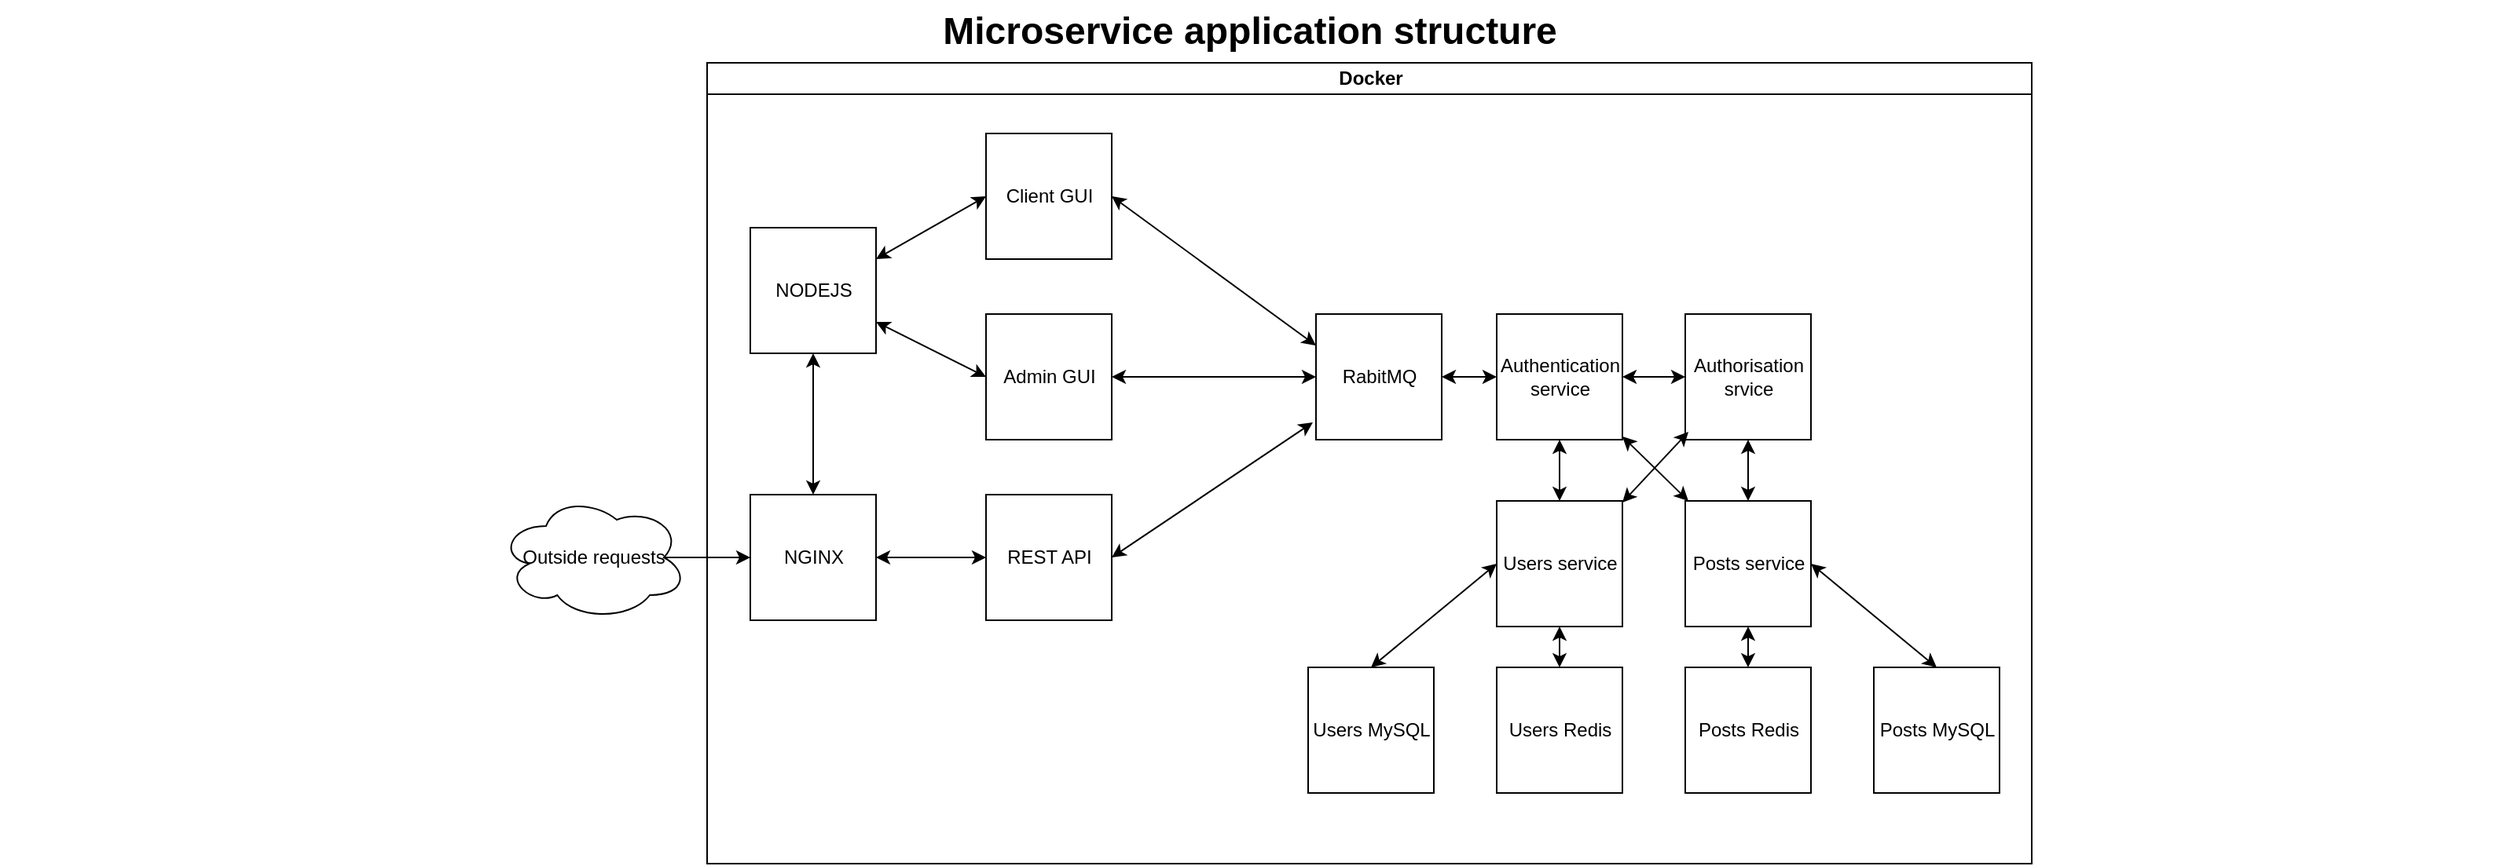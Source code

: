 <mxfile version="11.2.5" type="device" pages="1"><diagram name="Page-1" id="74b105a0-9070-1c63-61bc-23e55f88626e"><mxGraphModel dx="2062" dy="764" grid="1" gridSize="10" guides="1" tooltips="1" connect="1" arrows="1" fold="1" page="1" pageScale="1.5" pageWidth="1169" pageHeight="826" background="none" math="0" shadow="0"><root><mxCell id="0" style=";html=1;"/><mxCell id="1" style=";html=1;" parent="0"/><mxCell id="10b056a9c633e61c-30" value="Microservice application structure" style="text;strokeColor=none;fillColor=none;html=1;fontSize=24;fontStyle=1;verticalAlign=middle;align=center;" parent="1" vertex="1"><mxGeometry x="80" y="40" width="1590" height="40" as="geometry"/></mxCell><mxCell id="hUgh1wzsJBpYzBAhfkhL-1" value="NGINX" style="whiteSpace=wrap;html=1;aspect=fixed;" vertex="1" parent="1"><mxGeometry x="557.5" y="355" width="80" height="80" as="geometry"/></mxCell><mxCell id="hUgh1wzsJBpYzBAhfkhL-2" value="Outside requests" style="ellipse;shape=cloud;whiteSpace=wrap;html=1;" vertex="1" parent="1"><mxGeometry x="397.5" y="355" width="120" height="80" as="geometry"/></mxCell><mxCell id="hUgh1wzsJBpYzBAhfkhL-3" value="" style="endArrow=classic;html=1;entryX=0;entryY=0.5;entryDx=0;entryDy=0;exitX=0.875;exitY=0.5;exitDx=0;exitDy=0;exitPerimeter=0;" edge="1" parent="1" source="hUgh1wzsJBpYzBAhfkhL-2" target="hUgh1wzsJBpYzBAhfkhL-1"><mxGeometry width="50" height="50" relative="1" as="geometry"><mxPoint x="317.5" y="495" as="sourcePoint"/><mxPoint x="367.5" y="445" as="targetPoint"/></mxGeometry></mxCell><mxCell id="hUgh1wzsJBpYzBAhfkhL-4" value="NODEJS" style="whiteSpace=wrap;html=1;aspect=fixed;" vertex="1" parent="1"><mxGeometry x="557.5" y="185" width="80" height="80" as="geometry"/></mxCell><mxCell id="hUgh1wzsJBpYzBAhfkhL-5" value="REST API" style="whiteSpace=wrap;html=1;aspect=fixed;" vertex="1" parent="1"><mxGeometry x="707.5" y="355" width="80" height="80" as="geometry"/></mxCell><mxCell id="hUgh1wzsJBpYzBAhfkhL-6" value="Users service" style="whiteSpace=wrap;html=1;aspect=fixed;" vertex="1" parent="1"><mxGeometry x="1032.5" y="359" width="80" height="80" as="geometry"/></mxCell><mxCell id="hUgh1wzsJBpYzBAhfkhL-7" value="Posts service" style="whiteSpace=wrap;html=1;aspect=fixed;" vertex="1" parent="1"><mxGeometry x="1152.5" y="359" width="80" height="80" as="geometry"/></mxCell><mxCell id="hUgh1wzsJBpYzBAhfkhL-9" value="" style="endArrow=classic;startArrow=classic;html=1;entryX=0.5;entryY=1;entryDx=0;entryDy=0;exitX=0.5;exitY=0;exitDx=0;exitDy=0;" edge="1" parent="1" source="hUgh1wzsJBpYzBAhfkhL-1" target="hUgh1wzsJBpYzBAhfkhL-4"><mxGeometry width="50" height="50" relative="1" as="geometry"><mxPoint x="317.5" y="675" as="sourcePoint"/><mxPoint x="367.5" y="625" as="targetPoint"/></mxGeometry></mxCell><mxCell id="hUgh1wzsJBpYzBAhfkhL-10" value="Authentication service" style="whiteSpace=wrap;html=1;aspect=fixed;" vertex="1" parent="1"><mxGeometry x="1032.5" y="240" width="80" height="80" as="geometry"/></mxCell><mxCell id="hUgh1wzsJBpYzBAhfkhL-11" value="Authorisation srvice" style="whiteSpace=wrap;html=1;aspect=fixed;" vertex="1" parent="1"><mxGeometry x="1152.5" y="240" width="80" height="80" as="geometry"/></mxCell><mxCell id="hUgh1wzsJBpYzBAhfkhL-12" value="" style="endArrow=classic;startArrow=classic;html=1;entryX=0;entryY=0.5;entryDx=0;entryDy=0;exitX=1;exitY=0.5;exitDx=0;exitDy=0;" edge="1" parent="1" source="hUgh1wzsJBpYzBAhfkhL-1" target="hUgh1wzsJBpYzBAhfkhL-5"><mxGeometry width="50" height="50" relative="1" as="geometry"><mxPoint x="317.5" y="555" as="sourcePoint"/><mxPoint x="367.5" y="505" as="targetPoint"/></mxGeometry></mxCell><mxCell id="hUgh1wzsJBpYzBAhfkhL-14" value="" style="endArrow=classic;startArrow=classic;html=1;" edge="1" parent="1" source="hUgh1wzsJBpYzBAhfkhL-10"><mxGeometry width="50" height="50" relative="1" as="geometry"><mxPoint x="1112.5" y="330" as="sourcePoint"/><mxPoint x="1152.5" y="280" as="targetPoint"/></mxGeometry></mxCell><mxCell id="hUgh1wzsJBpYzBAhfkhL-15" value="" style="endArrow=classic;startArrow=classic;html=1;entryX=0.5;entryY=1;entryDx=0;entryDy=0;exitX=0.5;exitY=0;exitDx=0;exitDy=0;" edge="1" parent="1" source="hUgh1wzsJBpYzBAhfkhL-6" target="hUgh1wzsJBpYzBAhfkhL-10"><mxGeometry width="50" height="50" relative="1" as="geometry"><mxPoint x="1052.5" y="370" as="sourcePoint"/><mxPoint x="1102.5" y="320" as="targetPoint"/></mxGeometry></mxCell><mxCell id="hUgh1wzsJBpYzBAhfkhL-16" value="" style="endArrow=classic;startArrow=classic;html=1;entryX=0.5;entryY=1;entryDx=0;entryDy=0;exitX=0.5;exitY=0;exitDx=0;exitDy=0;" edge="1" parent="1" source="hUgh1wzsJBpYzBAhfkhL-7" target="hUgh1wzsJBpYzBAhfkhL-11"><mxGeometry width="50" height="50" relative="1" as="geometry"><mxPoint x="1172.5" y="370" as="sourcePoint"/><mxPoint x="1222.5" y="320" as="targetPoint"/></mxGeometry></mxCell><mxCell id="hUgh1wzsJBpYzBAhfkhL-19" value="" style="endArrow=classic;startArrow=classic;html=1;entryX=0.025;entryY=0.938;entryDx=0;entryDy=0;entryPerimeter=0;" edge="1" parent="1" target="hUgh1wzsJBpYzBAhfkhL-11"><mxGeometry width="50" height="50" relative="1" as="geometry"><mxPoint x="1112.5" y="360" as="sourcePoint"/><mxPoint x="1162.5" y="310" as="targetPoint"/></mxGeometry></mxCell><mxCell id="hUgh1wzsJBpYzBAhfkhL-20" value="" style="endArrow=classic;startArrow=classic;html=1;entryX=1;entryY=0.975;entryDx=0;entryDy=0;entryPerimeter=0;exitX=0.025;exitY=0;exitDx=0;exitDy=0;exitPerimeter=0;" edge="1" parent="1" source="hUgh1wzsJBpYzBAhfkhL-7" target="hUgh1wzsJBpYzBAhfkhL-10"><mxGeometry width="50" height="50" relative="1" as="geometry"><mxPoint x="1102.5" y="360" as="sourcePoint"/><mxPoint x="1152.5" y="310" as="targetPoint"/></mxGeometry></mxCell><mxCell id="hUgh1wzsJBpYzBAhfkhL-21" value="RabitMQ" style="whiteSpace=wrap;html=1;aspect=fixed;" vertex="1" parent="1"><mxGeometry x="917.5" y="240" width="80" height="80" as="geometry"/></mxCell><mxCell id="hUgh1wzsJBpYzBAhfkhL-22" value="Client GUI" style="whiteSpace=wrap;html=1;aspect=fixed;" vertex="1" parent="1"><mxGeometry x="707.5" y="125" width="80" height="80" as="geometry"/></mxCell><mxCell id="hUgh1wzsJBpYzBAhfkhL-23" value="Admin GUI" style="whiteSpace=wrap;html=1;aspect=fixed;" vertex="1" parent="1"><mxGeometry x="707.5" y="240" width="80" height="80" as="geometry"/></mxCell><mxCell id="hUgh1wzsJBpYzBAhfkhL-24" value="" style="endArrow=classic;startArrow=classic;html=1;exitX=1;exitY=0.25;exitDx=0;exitDy=0;entryX=0;entryY=0.5;entryDx=0;entryDy=0;" edge="1" parent="1" source="hUgh1wzsJBpYzBAhfkhL-4" target="hUgh1wzsJBpYzBAhfkhL-22"><mxGeometry width="50" height="50" relative="1" as="geometry"><mxPoint x="827.5" y="195" as="sourcePoint"/><mxPoint x="877.5" y="145" as="targetPoint"/></mxGeometry></mxCell><mxCell id="hUgh1wzsJBpYzBAhfkhL-25" value="" style="endArrow=classic;startArrow=classic;html=1;exitX=1;exitY=0.75;exitDx=0;exitDy=0;entryX=0;entryY=0.5;entryDx=0;entryDy=0;" edge="1" parent="1" source="hUgh1wzsJBpYzBAhfkhL-4" target="hUgh1wzsJBpYzBAhfkhL-23"><mxGeometry width="50" height="50" relative="1" as="geometry"><mxPoint x="817.5" y="305" as="sourcePoint"/><mxPoint x="867.5" y="255" as="targetPoint"/></mxGeometry></mxCell><mxCell id="hUgh1wzsJBpYzBAhfkhL-26" value="" style="endArrow=classic;startArrow=classic;html=1;exitX=1;exitY=0.5;exitDx=0;exitDy=0;entryX=0;entryY=0.25;entryDx=0;entryDy=0;" edge="1" parent="1" source="hUgh1wzsJBpYzBAhfkhL-22" target="hUgh1wzsJBpYzBAhfkhL-21"><mxGeometry width="50" height="50" relative="1" as="geometry"><mxPoint x="827.5" y="235" as="sourcePoint"/><mxPoint x="877.5" y="185" as="targetPoint"/></mxGeometry></mxCell><mxCell id="hUgh1wzsJBpYzBAhfkhL-27" value="" style="endArrow=classic;startArrow=classic;html=1;exitX=1;exitY=0.5;exitDx=0;exitDy=0;entryX=0;entryY=0.5;entryDx=0;entryDy=0;" edge="1" parent="1" source="hUgh1wzsJBpYzBAhfkhL-23" target="hUgh1wzsJBpYzBAhfkhL-21"><mxGeometry width="50" height="50" relative="1" as="geometry"><mxPoint x="827.5" y="305" as="sourcePoint"/><mxPoint x="877.5" y="255" as="targetPoint"/></mxGeometry></mxCell><mxCell id="hUgh1wzsJBpYzBAhfkhL-28" value="" style="endArrow=classic;startArrow=classic;html=1;entryX=-0.025;entryY=0.863;entryDx=0;entryDy=0;entryPerimeter=0;exitX=1;exitY=0.5;exitDx=0;exitDy=0;" edge="1" parent="1" source="hUgh1wzsJBpYzBAhfkhL-5" target="hUgh1wzsJBpYzBAhfkhL-21"><mxGeometry width="50" height="50" relative="1" as="geometry"><mxPoint x="827.5" y="405" as="sourcePoint"/><mxPoint x="877.5" y="355" as="targetPoint"/></mxGeometry></mxCell><mxCell id="hUgh1wzsJBpYzBAhfkhL-29" value="" style="endArrow=classic;startArrow=classic;html=1;entryX=0;entryY=0.5;entryDx=0;entryDy=0;" edge="1" parent="1" target="hUgh1wzsJBpYzBAhfkhL-10"><mxGeometry width="50" height="50" relative="1" as="geometry"><mxPoint x="997.5" y="280" as="sourcePoint"/><mxPoint x="982.5" y="255" as="targetPoint"/></mxGeometry></mxCell><mxCell id="hUgh1wzsJBpYzBAhfkhL-30" value="Users MySQL" style="whiteSpace=wrap;html=1;aspect=fixed;" vertex="1" parent="1"><mxGeometry x="912.5" y="465" width="80" height="80" as="geometry"/></mxCell><mxCell id="hUgh1wzsJBpYzBAhfkhL-31" value="Users Redis" style="whiteSpace=wrap;html=1;aspect=fixed;" vertex="1" parent="1"><mxGeometry x="1032.5" y="465" width="80" height="80" as="geometry"/></mxCell><mxCell id="hUgh1wzsJBpYzBAhfkhL-32" value="Posts Redis" style="whiteSpace=wrap;html=1;aspect=fixed;" vertex="1" parent="1"><mxGeometry x="1152.5" y="465" width="80" height="80" as="geometry"/></mxCell><mxCell id="hUgh1wzsJBpYzBAhfkhL-33" value="Posts MySQL" style="whiteSpace=wrap;html=1;aspect=fixed;" vertex="1" parent="1"><mxGeometry x="1272.5" y="465" width="80" height="80" as="geometry"/></mxCell><mxCell id="hUgh1wzsJBpYzBAhfkhL-34" value="" style="endArrow=classic;startArrow=classic;html=1;exitX=0.5;exitY=0;exitDx=0;exitDy=0;entryX=0;entryY=0.5;entryDx=0;entryDy=0;" edge="1" parent="1" source="hUgh1wzsJBpYzBAhfkhL-30" target="hUgh1wzsJBpYzBAhfkhL-6"><mxGeometry width="50" height="50" relative="1" as="geometry"><mxPoint x="942.5" y="435" as="sourcePoint"/><mxPoint x="992.5" y="385" as="targetPoint"/></mxGeometry></mxCell><mxCell id="hUgh1wzsJBpYzBAhfkhL-35" value="" style="endArrow=classic;startArrow=classic;html=1;exitX=0.5;exitY=0;exitDx=0;exitDy=0;entryX=0.5;entryY=1;entryDx=0;entryDy=0;" edge="1" parent="1" source="hUgh1wzsJBpYzBAhfkhL-31" target="hUgh1wzsJBpYzBAhfkhL-6"><mxGeometry width="50" height="50" relative="1" as="geometry"><mxPoint x="1052.5" y="485" as="sourcePoint"/><mxPoint x="1102.5" y="435" as="targetPoint"/></mxGeometry></mxCell><mxCell id="hUgh1wzsJBpYzBAhfkhL-36" value="" style="endArrow=classic;startArrow=classic;html=1;entryX=0.5;entryY=1;entryDx=0;entryDy=0;exitX=0.5;exitY=0;exitDx=0;exitDy=0;" edge="1" parent="1" source="hUgh1wzsJBpYzBAhfkhL-32" target="hUgh1wzsJBpYzBAhfkhL-7"><mxGeometry width="50" height="50" relative="1" as="geometry"><mxPoint x="1172.5" y="485" as="sourcePoint"/><mxPoint x="1222.5" y="435" as="targetPoint"/></mxGeometry></mxCell><mxCell id="hUgh1wzsJBpYzBAhfkhL-37" value="" style="endArrow=classic;startArrow=classic;html=1;exitX=0.5;exitY=0;exitDx=0;exitDy=0;entryX=1;entryY=0.5;entryDx=0;entryDy=0;" edge="1" parent="1" source="hUgh1wzsJBpYzBAhfkhL-33" target="hUgh1wzsJBpYzBAhfkhL-7"><mxGeometry width="50" height="50" relative="1" as="geometry"><mxPoint x="1292.5" y="465" as="sourcePoint"/><mxPoint x="1342.5" y="415" as="targetPoint"/></mxGeometry></mxCell><mxCell id="hUgh1wzsJBpYzBAhfkhL-38" value="Docker" style="swimlane;html=1;startSize=20;horizontal=1;containerType=tree;" vertex="1" parent="1"><mxGeometry x="530" y="80" width="843" height="510" as="geometry"/></mxCell></root></mxGraphModel></diagram></mxfile>